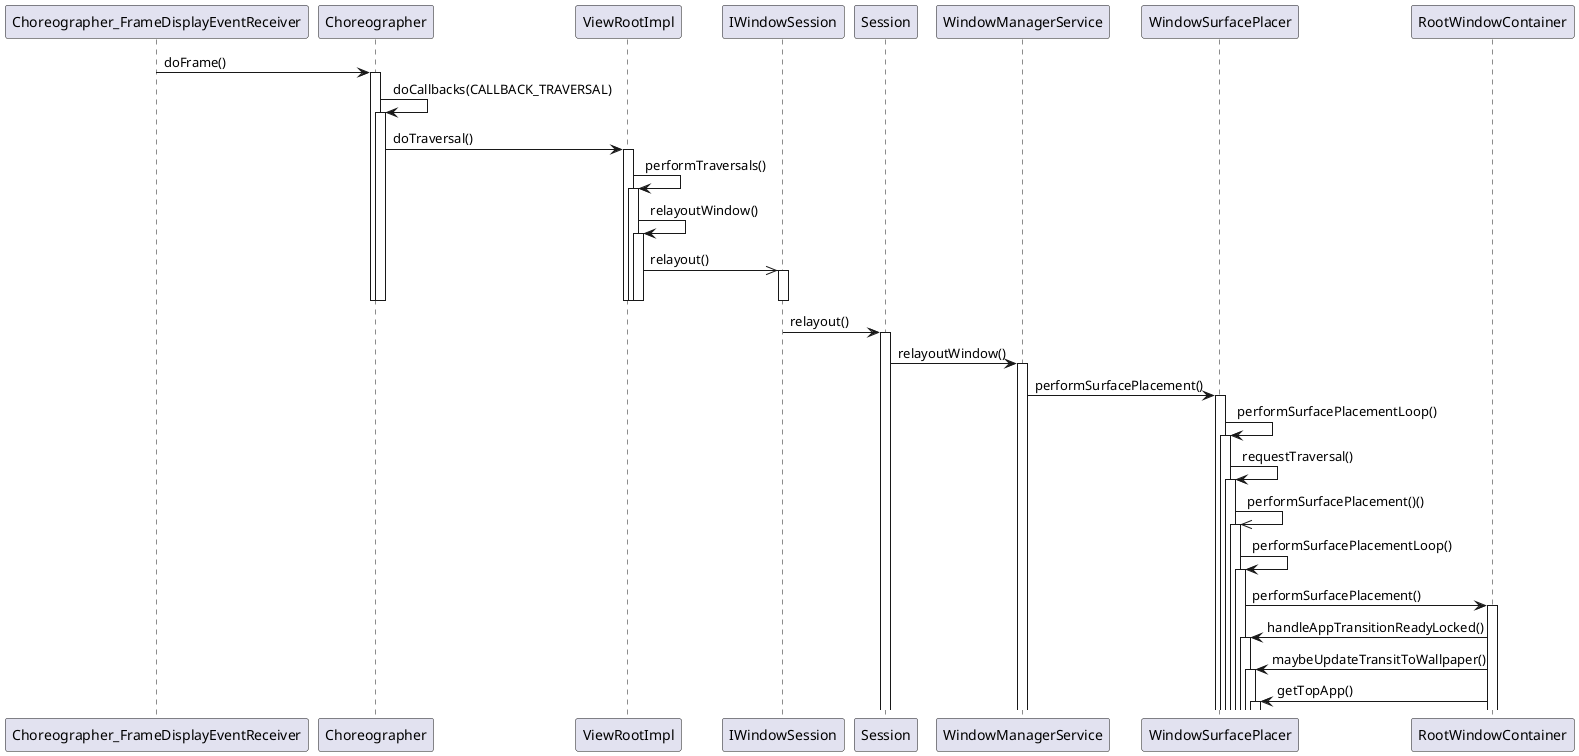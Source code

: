 @startuml

Choreographer_FrameDisplayEventReceiver -> Choreographer: doFrame()
activate Choreographer
Choreographer -> Choreographer: doCallbacks(CALLBACK_TRAVERSAL)
activate Choreographer
Choreographer -> ViewRootImpl: doTraversal()
activate ViewRootImpl
ViewRootImpl -> ViewRootImpl: performTraversals()
activate ViewRootImpl
ViewRootImpl -> ViewRootImpl: relayoutWindow()
activate ViewRootImpl
ViewRootImpl ->> IWindowSession: relayout()
activate IWindowSession
deactivate IWindowSession
deactivate Choreographer
deactivate Choreographer
deactivate ViewRootImpl
deactivate ViewRootImpl
deactivate ViewRootImpl

IWindowSession -> Session:relayout()
activate Session
Session -> WindowManagerService:relayoutWindow()
activate WindowManagerService
WindowManagerService -> WindowSurfacePlacer:performSurfacePlacement()
activate WindowSurfacePlacer
WindowSurfacePlacer -> WindowSurfacePlacer:performSurfacePlacementLoop()
activate WindowSurfacePlacer
WindowSurfacePlacer -> WindowSurfacePlacer:requestTraversal()
activate WindowSurfacePlacer
WindowSurfacePlacer ->> WindowSurfacePlacer:performSurfacePlacement()()
activate WindowSurfacePlacer
WindowSurfacePlacer -> WindowSurfacePlacer:performSurfacePlacementLoop()
activate WindowSurfacePlacer
WindowSurfacePlacer -> RootWindowContainer:performSurfacePlacement()
activate RootWindowContainer
RootWindowContainer -> WindowSurfacePlacer:handleAppTransitionReadyLocked()
activate WindowSurfacePlacer
RootWindowContainer -> WindowSurfacePlacer:maybeUpdateTransitToWallpaper()
activate WindowSurfacePlacer
RootWindowContainer -> WindowSurfacePlacer:getTopApp()
activate WindowSurfacePlacer



@enduml